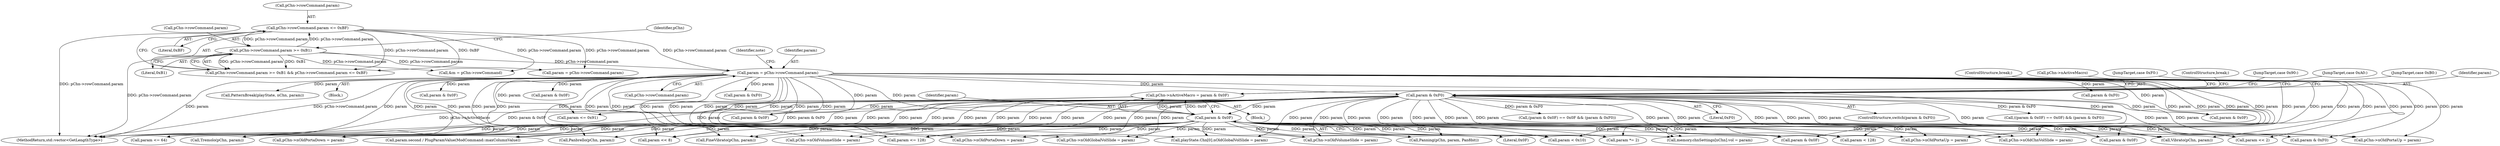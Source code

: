 digraph "0_openmpt_492022c7297ede682161d9c0ec2de15526424e76@pointer" {
"1001649" [label="(Call,pChn->nActiveMacro = param & 0x0F)"];
"1001653" [label="(Call,param & 0x0F)"];
"1001543" [label="(Call,param & 0xF0)"];
"1001151" [label="(Call,param = pChn->rowCommand.param)"];
"1003610" [label="(Call,pChn->rowCommand.param <= 0xBF)"];
"1003603" [label="(Call,pChn->rowCommand.param >= 0xB1)"];
"1001737" [label="(Call,param & 0xF0)"];
"1002176" [label="(Call,param & 0xF0)"];
"1003604" [label="(Call,pChn->rowCommand.param)"];
"1001650" [label="(Call,pChn->nActiveMacro)"];
"1001542" [label="(ControlStructure,switch(param & 0xF0))"];
"1001791" [label="(Call,pChn->nOldPortaUp = param)"];
"1001930" [label="(Call,((param & 0x0F) == 0x0F) && (param & 0xF0))"];
"1003603" [label="(Call,pChn->rowCommand.param >= 0xB1)"];
"1002050" [label="(Call,param <= 64)"];
"1001649" [label="(Call,pChn->nActiveMacro = param & 0x0F)"];
"1003923" [label="(MethodReturn,std::vector<GetLengthType>)"];
"1002211" [label="(Call,Tremolo(pChn, param))"];
"1001771" [label="(Call,pChn->nOldPortaDown = param)"];
"1001398" [label="(Call,PatternBreak(playState, nChn, param))"];
"1002081" [label="(Call,(param & 0x0F) == 0x0F && (param & 0xF0))"];
"1001656" [label="(ControlStructure,break;)"];
"1001544" [label="(Identifier,param)"];
"1001648" [label="(JumpTarget,case 0xF0:)"];
"1001128" [label="(Block,)"];
"1003865" [label="(Call,param.second / PlugParamValue(ModCommand::maxColumnValue))"];
"1002216" [label="(Call,Panbrello(pChn, param))"];
"1001820" [label="(Call,param << 8)"];
"1001653" [label="(Call,param & 0x0F)"];
"1002206" [label="(Call,FineVibrato(pChn, param))"];
"1003616" [label="(Literal,0xBF)"];
"1001549" [label="(Call,param <= 0x91)"];
"1001666" [label="(Call,param & 0x0F)"];
"1001543" [label="(Call,param & 0xF0)"];
"1001655" [label="(Literal,0x0F)"];
"1001828" [label="(Call,pChn->nOldVolumeSlide = param)"];
"1003602" [label="(Call,pChn->rowCommand.param >= 0xB1 && pChn->rowCommand.param <= 0xBF)"];
"1001546" [label="(Block,)"];
"1003609" [label="(Literal,0xB1)"];
"1001859" [label="(Call,param <= 128)"];
"1001151" [label="(Call,param = pChn->rowCommand.param)"];
"1001796" [label="(Call,pChn->nOldPortaDown = param)"];
"1001728" [label="(Call,param & 0x0F)"];
"1001657" [label="(ControlStructure,break;)"];
"1001895" [label="(Call,pChn->nOldGlobalVolSlide = param)"];
"1001570" [label="(Call,param & 0x0F)"];
"1001654" [label="(Identifier,param)"];
"1001910" [label="(Call,playState.Chn[0].nOldGlobalVolSlide = param)"];
"1001547" [label="(JumpTarget,case 0x90:)"];
"1001153" [label="(Call,pChn->rowCommand.param)"];
"1002191" [label="(Call,pChn->nOldVolumeSlide = param)"];
"1001545" [label="(Literal,0xF0)"];
"1001660" [label="(Call,param & 0xF0)"];
"1002482" [label="(Call,&m = pChn->rowCommand)"];
"1002144" [label="(Call,Panning(pChn, param, Pan8bit))"];
"1002151" [label="(Call,param < 0x10)"];
"1001564" [label="(Call,param & 0x0F)"];
"1003398" [label="(Call,param = pChn->rowCommand.param)"];
"1001559" [label="(JumpTarget,case 0xA0:)"];
"1003611" [label="(Call,pChn->rowCommand.param)"];
"1001855" [label="(Call,param *= 2)"];
"1001835" [label="(Call,memory.chnSettings[nChn].vol = param)"];
"1001932" [label="(Call,param & 0x0F)"];
"1001160" [label="(Identifier,note)"];
"1003613" [label="(Identifier,pChn)"];
"1001852" [label="(Call,param < 128)"];
"1001152" [label="(Identifier,param)"];
"1001776" [label="(Call,pChn->nOldPortaUp = param)"];
"1002063" [label="(Call,pChn->nOldChnVolSlide = param)"];
"1003610" [label="(Call,pChn->rowCommand.param <= 0xBF)"];
"1001568" [label="(JumpTarget,case 0xB0:)"];
"1002083" [label="(Call,param & 0x0F)"];
"1002201" [label="(Call,Vibrato(pChn, param))"];
"1001809" [label="(Call,param << 2)"];
"1001649" -> "1001546"  [label="AST: "];
"1001649" -> "1001653"  [label="CFG: "];
"1001650" -> "1001649"  [label="AST: "];
"1001653" -> "1001649"  [label="AST: "];
"1001656" -> "1001649"  [label="CFG: "];
"1001649" -> "1003923"  [label="DDG: pChn->nActiveMacro"];
"1001649" -> "1003923"  [label="DDG: param & 0x0F"];
"1001653" -> "1001649"  [label="DDG: param"];
"1001653" -> "1001649"  [label="DDG: 0x0F"];
"1001653" -> "1001655"  [label="CFG: "];
"1001654" -> "1001653"  [label="AST: "];
"1001655" -> "1001653"  [label="AST: "];
"1001653" -> "1003923"  [label="DDG: param"];
"1001543" -> "1001653"  [label="DDG: param"];
"1001151" -> "1001653"  [label="DDG: param"];
"1001653" -> "1001771"  [label="DDG: param"];
"1001653" -> "1001776"  [label="DDG: param"];
"1001653" -> "1001791"  [label="DDG: param"];
"1001653" -> "1001796"  [label="DDG: param"];
"1001653" -> "1001809"  [label="DDG: param"];
"1001653" -> "1001820"  [label="DDG: param"];
"1001653" -> "1001828"  [label="DDG: param"];
"1001653" -> "1001835"  [label="DDG: param"];
"1001653" -> "1001852"  [label="DDG: param"];
"1001653" -> "1001855"  [label="DDG: param"];
"1001653" -> "1001859"  [label="DDG: param"];
"1001653" -> "1001895"  [label="DDG: param"];
"1001653" -> "1001910"  [label="DDG: param"];
"1001653" -> "1001932"  [label="DDG: param"];
"1001653" -> "1002050"  [label="DDG: param"];
"1001653" -> "1002063"  [label="DDG: param"];
"1001653" -> "1002083"  [label="DDG: param"];
"1001653" -> "1002144"  [label="DDG: param"];
"1001653" -> "1002151"  [label="DDG: param"];
"1001653" -> "1002176"  [label="DDG: param"];
"1001653" -> "1002191"  [label="DDG: param"];
"1001653" -> "1002201"  [label="DDG: param"];
"1001653" -> "1002206"  [label="DDG: param"];
"1001653" -> "1002211"  [label="DDG: param"];
"1001653" -> "1002216"  [label="DDG: param"];
"1001653" -> "1003865"  [label="DDG: param"];
"1001543" -> "1001542"  [label="AST: "];
"1001543" -> "1001545"  [label="CFG: "];
"1001544" -> "1001543"  [label="AST: "];
"1001545" -> "1001543"  [label="AST: "];
"1001547" -> "1001543"  [label="CFG: "];
"1001559" -> "1001543"  [label="CFG: "];
"1001568" -> "1001543"  [label="CFG: "];
"1001648" -> "1001543"  [label="CFG: "];
"1001657" -> "1001543"  [label="CFG: "];
"1001543" -> "1003923"  [label="DDG: param"];
"1001543" -> "1003923"  [label="DDG: param & 0xF0"];
"1001151" -> "1001543"  [label="DDG: param"];
"1001543" -> "1001549"  [label="DDG: param"];
"1001543" -> "1001564"  [label="DDG: param"];
"1001543" -> "1001570"  [label="DDG: param"];
"1001543" -> "1001771"  [label="DDG: param"];
"1001543" -> "1001776"  [label="DDG: param"];
"1001543" -> "1001791"  [label="DDG: param"];
"1001543" -> "1001796"  [label="DDG: param"];
"1001543" -> "1001809"  [label="DDG: param"];
"1001543" -> "1001820"  [label="DDG: param"];
"1001543" -> "1001828"  [label="DDG: param"];
"1001543" -> "1001835"  [label="DDG: param"];
"1001543" -> "1001852"  [label="DDG: param"];
"1001543" -> "1001855"  [label="DDG: param"];
"1001543" -> "1001859"  [label="DDG: param"];
"1001543" -> "1001895"  [label="DDG: param"];
"1001543" -> "1001910"  [label="DDG: param"];
"1001543" -> "1001932"  [label="DDG: param"];
"1001543" -> "1001930"  [label="DDG: param & 0xF0"];
"1001543" -> "1002050"  [label="DDG: param"];
"1001543" -> "1002063"  [label="DDG: param"];
"1001543" -> "1002083"  [label="DDG: param"];
"1001543" -> "1002081"  [label="DDG: param & 0xF0"];
"1001543" -> "1002144"  [label="DDG: param"];
"1001543" -> "1002151"  [label="DDG: param"];
"1001543" -> "1002176"  [label="DDG: param"];
"1001543" -> "1002191"  [label="DDG: param"];
"1001543" -> "1002201"  [label="DDG: param"];
"1001543" -> "1002206"  [label="DDG: param"];
"1001543" -> "1002211"  [label="DDG: param"];
"1001543" -> "1002216"  [label="DDG: param"];
"1001543" -> "1003865"  [label="DDG: param"];
"1001151" -> "1001128"  [label="AST: "];
"1001151" -> "1001153"  [label="CFG: "];
"1001152" -> "1001151"  [label="AST: "];
"1001153" -> "1001151"  [label="AST: "];
"1001160" -> "1001151"  [label="CFG: "];
"1001151" -> "1003923"  [label="DDG: param"];
"1001151" -> "1003923"  [label="DDG: pChn->rowCommand.param"];
"1003610" -> "1001151"  [label="DDG: pChn->rowCommand.param"];
"1003603" -> "1001151"  [label="DDG: pChn->rowCommand.param"];
"1001151" -> "1001398"  [label="DDG: param"];
"1001151" -> "1001549"  [label="DDG: param"];
"1001151" -> "1001564"  [label="DDG: param"];
"1001151" -> "1001570"  [label="DDG: param"];
"1001151" -> "1001660"  [label="DDG: param"];
"1001151" -> "1001666"  [label="DDG: param"];
"1001151" -> "1001728"  [label="DDG: param"];
"1001151" -> "1001737"  [label="DDG: param"];
"1001151" -> "1001771"  [label="DDG: param"];
"1001151" -> "1001776"  [label="DDG: param"];
"1001151" -> "1001791"  [label="DDG: param"];
"1001151" -> "1001796"  [label="DDG: param"];
"1001151" -> "1001809"  [label="DDG: param"];
"1001151" -> "1001820"  [label="DDG: param"];
"1001151" -> "1001828"  [label="DDG: param"];
"1001151" -> "1001835"  [label="DDG: param"];
"1001151" -> "1001852"  [label="DDG: param"];
"1001151" -> "1001855"  [label="DDG: param"];
"1001151" -> "1001859"  [label="DDG: param"];
"1001151" -> "1001895"  [label="DDG: param"];
"1001151" -> "1001910"  [label="DDG: param"];
"1001151" -> "1001932"  [label="DDG: param"];
"1001151" -> "1002050"  [label="DDG: param"];
"1001151" -> "1002063"  [label="DDG: param"];
"1001151" -> "1002083"  [label="DDG: param"];
"1001151" -> "1002144"  [label="DDG: param"];
"1001151" -> "1002151"  [label="DDG: param"];
"1001151" -> "1002176"  [label="DDG: param"];
"1001151" -> "1002191"  [label="DDG: param"];
"1001151" -> "1002201"  [label="DDG: param"];
"1001151" -> "1002206"  [label="DDG: param"];
"1001151" -> "1002211"  [label="DDG: param"];
"1001151" -> "1002216"  [label="DDG: param"];
"1001151" -> "1003865"  [label="DDG: param"];
"1003610" -> "1003602"  [label="AST: "];
"1003610" -> "1003616"  [label="CFG: "];
"1003611" -> "1003610"  [label="AST: "];
"1003616" -> "1003610"  [label="AST: "];
"1003602" -> "1003610"  [label="CFG: "];
"1003610" -> "1003923"  [label="DDG: pChn->rowCommand.param"];
"1003610" -> "1002482"  [label="DDG: pChn->rowCommand.param"];
"1003610" -> "1003398"  [label="DDG: pChn->rowCommand.param"];
"1003610" -> "1003603"  [label="DDG: pChn->rowCommand.param"];
"1003610" -> "1003602"  [label="DDG: pChn->rowCommand.param"];
"1003610" -> "1003602"  [label="DDG: 0xBF"];
"1003603" -> "1003610"  [label="DDG: pChn->rowCommand.param"];
"1003603" -> "1003602"  [label="AST: "];
"1003603" -> "1003609"  [label="CFG: "];
"1003604" -> "1003603"  [label="AST: "];
"1003609" -> "1003603"  [label="AST: "];
"1003613" -> "1003603"  [label="CFG: "];
"1003602" -> "1003603"  [label="CFG: "];
"1003603" -> "1003923"  [label="DDG: pChn->rowCommand.param"];
"1003603" -> "1002482"  [label="DDG: pChn->rowCommand.param"];
"1003603" -> "1003398"  [label="DDG: pChn->rowCommand.param"];
"1003603" -> "1003602"  [label="DDG: pChn->rowCommand.param"];
"1003603" -> "1003602"  [label="DDG: 0xB1"];
}
